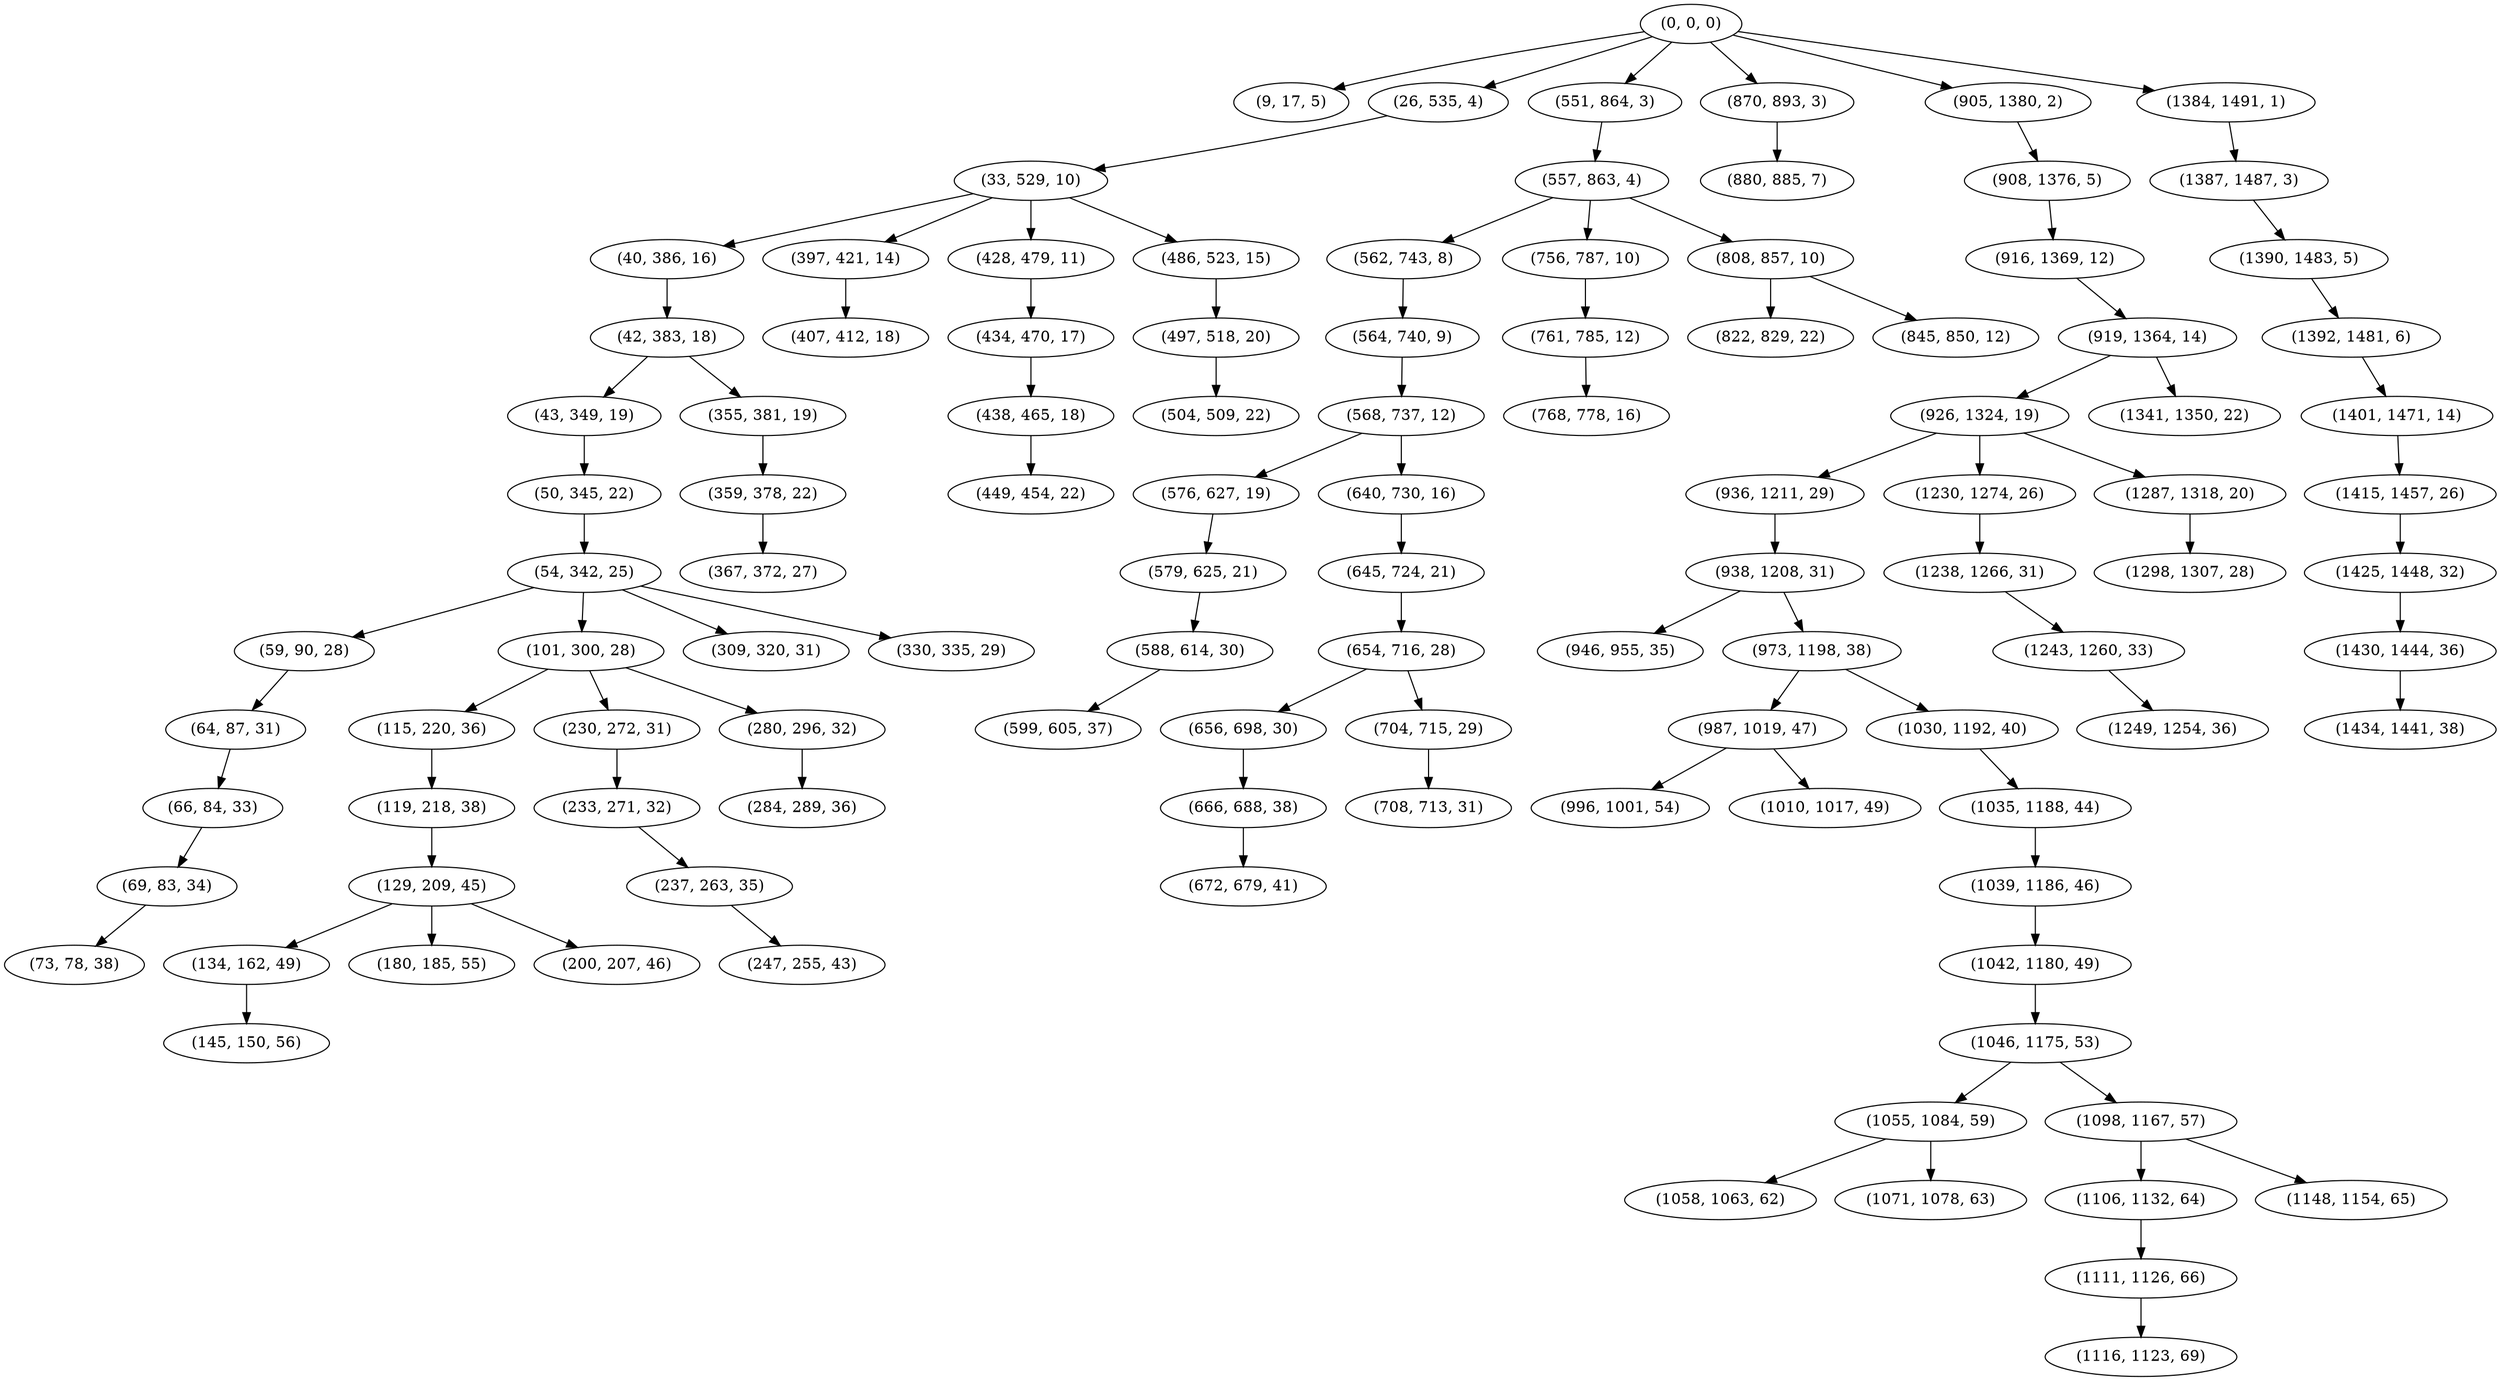 digraph tree {
    "(0, 0, 0)";
    "(9, 17, 5)";
    "(26, 535, 4)";
    "(33, 529, 10)";
    "(40, 386, 16)";
    "(42, 383, 18)";
    "(43, 349, 19)";
    "(50, 345, 22)";
    "(54, 342, 25)";
    "(59, 90, 28)";
    "(64, 87, 31)";
    "(66, 84, 33)";
    "(69, 83, 34)";
    "(73, 78, 38)";
    "(101, 300, 28)";
    "(115, 220, 36)";
    "(119, 218, 38)";
    "(129, 209, 45)";
    "(134, 162, 49)";
    "(145, 150, 56)";
    "(180, 185, 55)";
    "(200, 207, 46)";
    "(230, 272, 31)";
    "(233, 271, 32)";
    "(237, 263, 35)";
    "(247, 255, 43)";
    "(280, 296, 32)";
    "(284, 289, 36)";
    "(309, 320, 31)";
    "(330, 335, 29)";
    "(355, 381, 19)";
    "(359, 378, 22)";
    "(367, 372, 27)";
    "(397, 421, 14)";
    "(407, 412, 18)";
    "(428, 479, 11)";
    "(434, 470, 17)";
    "(438, 465, 18)";
    "(449, 454, 22)";
    "(486, 523, 15)";
    "(497, 518, 20)";
    "(504, 509, 22)";
    "(551, 864, 3)";
    "(557, 863, 4)";
    "(562, 743, 8)";
    "(564, 740, 9)";
    "(568, 737, 12)";
    "(576, 627, 19)";
    "(579, 625, 21)";
    "(588, 614, 30)";
    "(599, 605, 37)";
    "(640, 730, 16)";
    "(645, 724, 21)";
    "(654, 716, 28)";
    "(656, 698, 30)";
    "(666, 688, 38)";
    "(672, 679, 41)";
    "(704, 715, 29)";
    "(708, 713, 31)";
    "(756, 787, 10)";
    "(761, 785, 12)";
    "(768, 778, 16)";
    "(808, 857, 10)";
    "(822, 829, 22)";
    "(845, 850, 12)";
    "(870, 893, 3)";
    "(880, 885, 7)";
    "(905, 1380, 2)";
    "(908, 1376, 5)";
    "(916, 1369, 12)";
    "(919, 1364, 14)";
    "(926, 1324, 19)";
    "(936, 1211, 29)";
    "(938, 1208, 31)";
    "(946, 955, 35)";
    "(973, 1198, 38)";
    "(987, 1019, 47)";
    "(996, 1001, 54)";
    "(1010, 1017, 49)";
    "(1030, 1192, 40)";
    "(1035, 1188, 44)";
    "(1039, 1186, 46)";
    "(1042, 1180, 49)";
    "(1046, 1175, 53)";
    "(1055, 1084, 59)";
    "(1058, 1063, 62)";
    "(1071, 1078, 63)";
    "(1098, 1167, 57)";
    "(1106, 1132, 64)";
    "(1111, 1126, 66)";
    "(1116, 1123, 69)";
    "(1148, 1154, 65)";
    "(1230, 1274, 26)";
    "(1238, 1266, 31)";
    "(1243, 1260, 33)";
    "(1249, 1254, 36)";
    "(1287, 1318, 20)";
    "(1298, 1307, 28)";
    "(1341, 1350, 22)";
    "(1384, 1491, 1)";
    "(1387, 1487, 3)";
    "(1390, 1483, 5)";
    "(1392, 1481, 6)";
    "(1401, 1471, 14)";
    "(1415, 1457, 26)";
    "(1425, 1448, 32)";
    "(1430, 1444, 36)";
    "(1434, 1441, 38)";
    "(0, 0, 0)" -> "(9, 17, 5)";
    "(0, 0, 0)" -> "(26, 535, 4)";
    "(0, 0, 0)" -> "(551, 864, 3)";
    "(0, 0, 0)" -> "(870, 893, 3)";
    "(0, 0, 0)" -> "(905, 1380, 2)";
    "(0, 0, 0)" -> "(1384, 1491, 1)";
    "(26, 535, 4)" -> "(33, 529, 10)";
    "(33, 529, 10)" -> "(40, 386, 16)";
    "(33, 529, 10)" -> "(397, 421, 14)";
    "(33, 529, 10)" -> "(428, 479, 11)";
    "(33, 529, 10)" -> "(486, 523, 15)";
    "(40, 386, 16)" -> "(42, 383, 18)";
    "(42, 383, 18)" -> "(43, 349, 19)";
    "(42, 383, 18)" -> "(355, 381, 19)";
    "(43, 349, 19)" -> "(50, 345, 22)";
    "(50, 345, 22)" -> "(54, 342, 25)";
    "(54, 342, 25)" -> "(59, 90, 28)";
    "(54, 342, 25)" -> "(101, 300, 28)";
    "(54, 342, 25)" -> "(309, 320, 31)";
    "(54, 342, 25)" -> "(330, 335, 29)";
    "(59, 90, 28)" -> "(64, 87, 31)";
    "(64, 87, 31)" -> "(66, 84, 33)";
    "(66, 84, 33)" -> "(69, 83, 34)";
    "(69, 83, 34)" -> "(73, 78, 38)";
    "(101, 300, 28)" -> "(115, 220, 36)";
    "(101, 300, 28)" -> "(230, 272, 31)";
    "(101, 300, 28)" -> "(280, 296, 32)";
    "(115, 220, 36)" -> "(119, 218, 38)";
    "(119, 218, 38)" -> "(129, 209, 45)";
    "(129, 209, 45)" -> "(134, 162, 49)";
    "(129, 209, 45)" -> "(180, 185, 55)";
    "(129, 209, 45)" -> "(200, 207, 46)";
    "(134, 162, 49)" -> "(145, 150, 56)";
    "(230, 272, 31)" -> "(233, 271, 32)";
    "(233, 271, 32)" -> "(237, 263, 35)";
    "(237, 263, 35)" -> "(247, 255, 43)";
    "(280, 296, 32)" -> "(284, 289, 36)";
    "(355, 381, 19)" -> "(359, 378, 22)";
    "(359, 378, 22)" -> "(367, 372, 27)";
    "(397, 421, 14)" -> "(407, 412, 18)";
    "(428, 479, 11)" -> "(434, 470, 17)";
    "(434, 470, 17)" -> "(438, 465, 18)";
    "(438, 465, 18)" -> "(449, 454, 22)";
    "(486, 523, 15)" -> "(497, 518, 20)";
    "(497, 518, 20)" -> "(504, 509, 22)";
    "(551, 864, 3)" -> "(557, 863, 4)";
    "(557, 863, 4)" -> "(562, 743, 8)";
    "(557, 863, 4)" -> "(756, 787, 10)";
    "(557, 863, 4)" -> "(808, 857, 10)";
    "(562, 743, 8)" -> "(564, 740, 9)";
    "(564, 740, 9)" -> "(568, 737, 12)";
    "(568, 737, 12)" -> "(576, 627, 19)";
    "(568, 737, 12)" -> "(640, 730, 16)";
    "(576, 627, 19)" -> "(579, 625, 21)";
    "(579, 625, 21)" -> "(588, 614, 30)";
    "(588, 614, 30)" -> "(599, 605, 37)";
    "(640, 730, 16)" -> "(645, 724, 21)";
    "(645, 724, 21)" -> "(654, 716, 28)";
    "(654, 716, 28)" -> "(656, 698, 30)";
    "(654, 716, 28)" -> "(704, 715, 29)";
    "(656, 698, 30)" -> "(666, 688, 38)";
    "(666, 688, 38)" -> "(672, 679, 41)";
    "(704, 715, 29)" -> "(708, 713, 31)";
    "(756, 787, 10)" -> "(761, 785, 12)";
    "(761, 785, 12)" -> "(768, 778, 16)";
    "(808, 857, 10)" -> "(822, 829, 22)";
    "(808, 857, 10)" -> "(845, 850, 12)";
    "(870, 893, 3)" -> "(880, 885, 7)";
    "(905, 1380, 2)" -> "(908, 1376, 5)";
    "(908, 1376, 5)" -> "(916, 1369, 12)";
    "(916, 1369, 12)" -> "(919, 1364, 14)";
    "(919, 1364, 14)" -> "(926, 1324, 19)";
    "(919, 1364, 14)" -> "(1341, 1350, 22)";
    "(926, 1324, 19)" -> "(936, 1211, 29)";
    "(926, 1324, 19)" -> "(1230, 1274, 26)";
    "(926, 1324, 19)" -> "(1287, 1318, 20)";
    "(936, 1211, 29)" -> "(938, 1208, 31)";
    "(938, 1208, 31)" -> "(946, 955, 35)";
    "(938, 1208, 31)" -> "(973, 1198, 38)";
    "(973, 1198, 38)" -> "(987, 1019, 47)";
    "(973, 1198, 38)" -> "(1030, 1192, 40)";
    "(987, 1019, 47)" -> "(996, 1001, 54)";
    "(987, 1019, 47)" -> "(1010, 1017, 49)";
    "(1030, 1192, 40)" -> "(1035, 1188, 44)";
    "(1035, 1188, 44)" -> "(1039, 1186, 46)";
    "(1039, 1186, 46)" -> "(1042, 1180, 49)";
    "(1042, 1180, 49)" -> "(1046, 1175, 53)";
    "(1046, 1175, 53)" -> "(1055, 1084, 59)";
    "(1046, 1175, 53)" -> "(1098, 1167, 57)";
    "(1055, 1084, 59)" -> "(1058, 1063, 62)";
    "(1055, 1084, 59)" -> "(1071, 1078, 63)";
    "(1098, 1167, 57)" -> "(1106, 1132, 64)";
    "(1098, 1167, 57)" -> "(1148, 1154, 65)";
    "(1106, 1132, 64)" -> "(1111, 1126, 66)";
    "(1111, 1126, 66)" -> "(1116, 1123, 69)";
    "(1230, 1274, 26)" -> "(1238, 1266, 31)";
    "(1238, 1266, 31)" -> "(1243, 1260, 33)";
    "(1243, 1260, 33)" -> "(1249, 1254, 36)";
    "(1287, 1318, 20)" -> "(1298, 1307, 28)";
    "(1384, 1491, 1)" -> "(1387, 1487, 3)";
    "(1387, 1487, 3)" -> "(1390, 1483, 5)";
    "(1390, 1483, 5)" -> "(1392, 1481, 6)";
    "(1392, 1481, 6)" -> "(1401, 1471, 14)";
    "(1401, 1471, 14)" -> "(1415, 1457, 26)";
    "(1415, 1457, 26)" -> "(1425, 1448, 32)";
    "(1425, 1448, 32)" -> "(1430, 1444, 36)";
    "(1430, 1444, 36)" -> "(1434, 1441, 38)";
}
